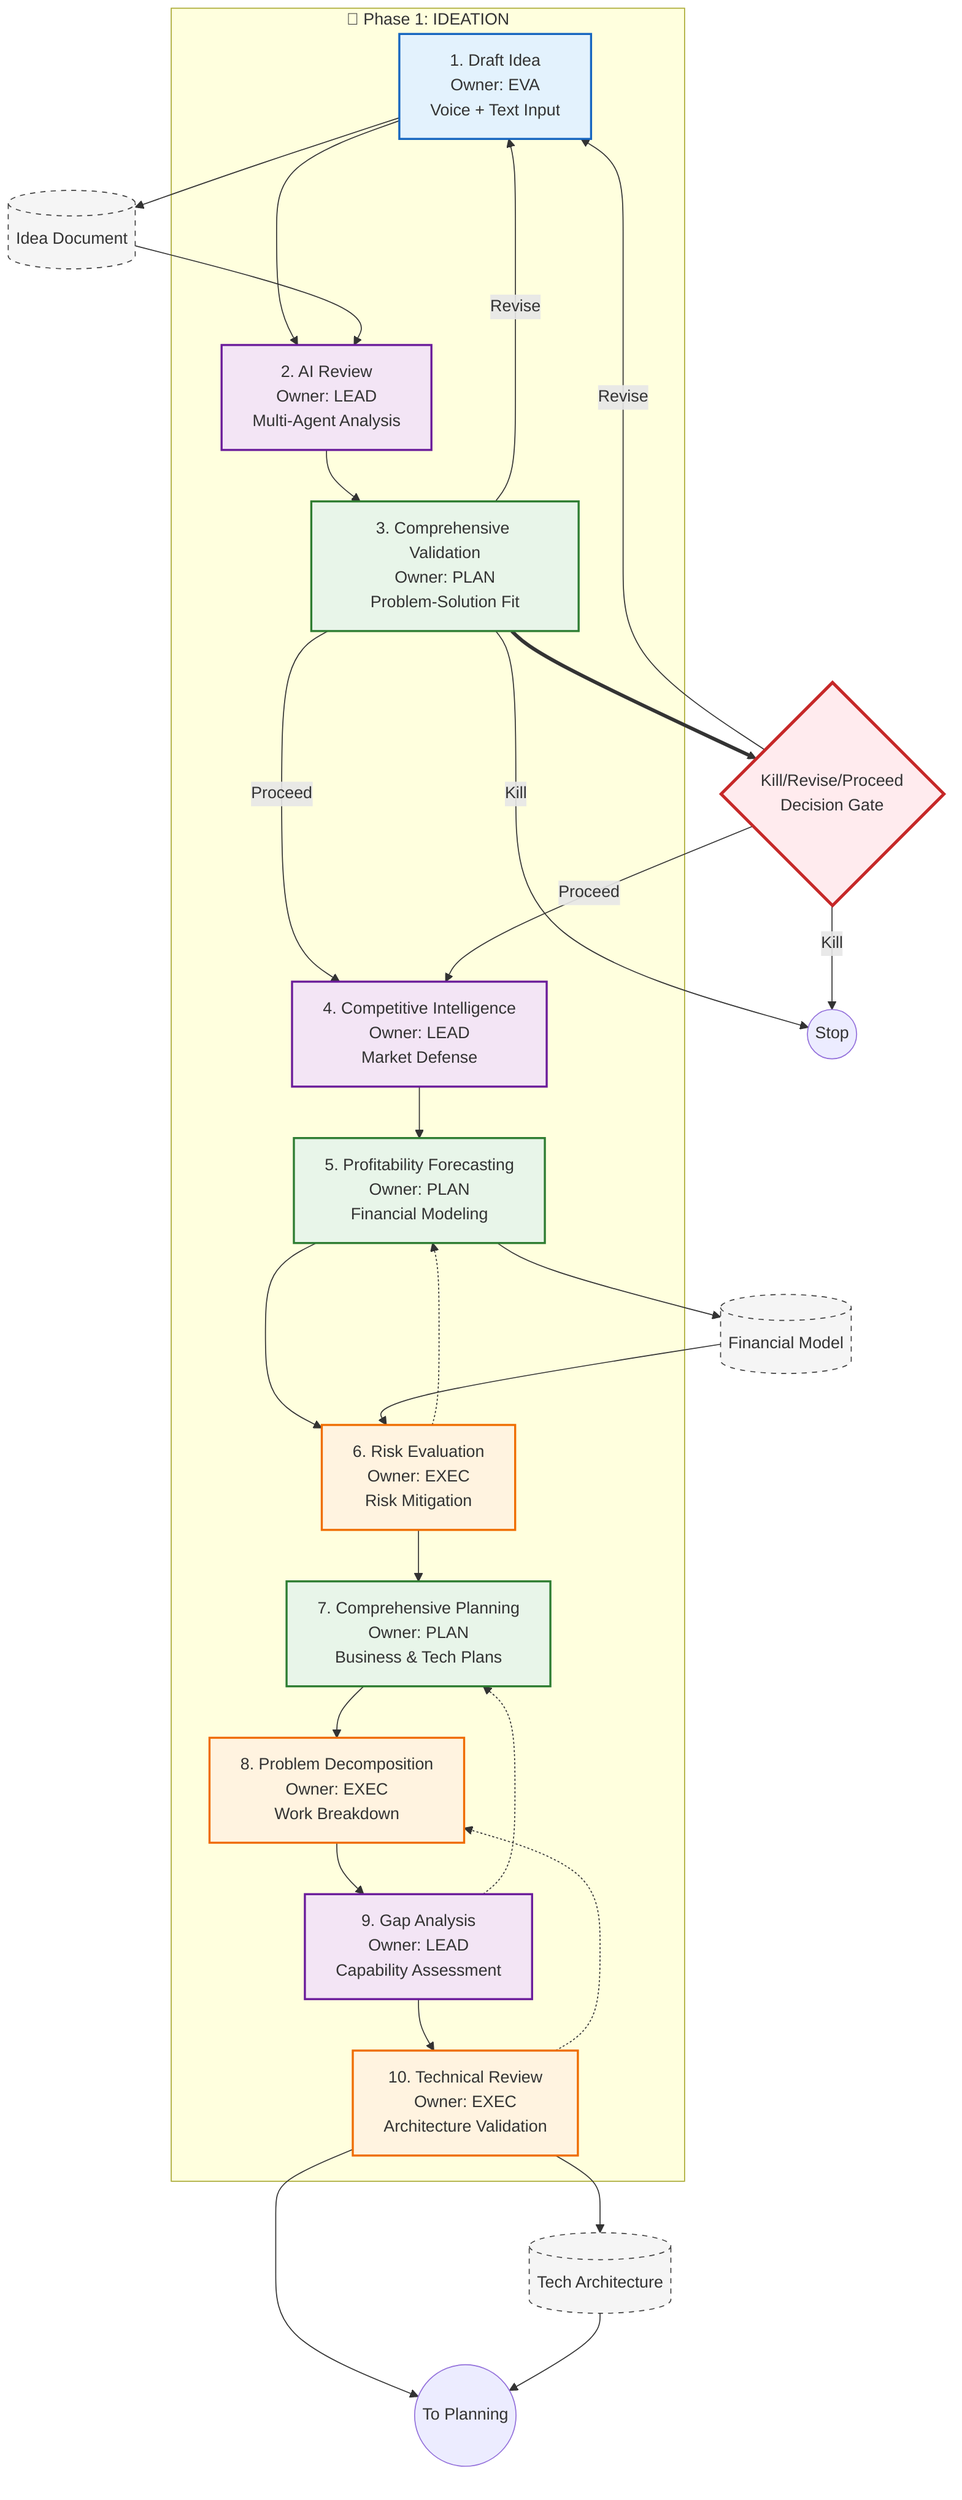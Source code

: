flowchart TB
%% Phase 1: IDEATION (Stages 1-10)
%% Focus: Idea validation and feasibility assessment

subgraph IDEATION["🎯 Phase 1: IDEATION"]
  S1["1. Draft Idea<br/>Owner: EVA<br/>Voice + Text Input"]
  S2["2. AI Review<br/>Owner: LEAD<br/>Multi-Agent Analysis"]
  S3["3. Comprehensive Validation<br/>Owner: PLAN<br/>Problem-Solution Fit"]
  S4["4. Competitive Intelligence<br/>Owner: LEAD<br/>Market Defense"]
  S5["5. Profitability Forecasting<br/>Owner: PLAN<br/>Financial Modeling"]
  S6["6. Risk Evaluation<br/>Owner: EXEC<br/>Risk Mitigation"]
  S7["7. Comprehensive Planning<br/>Owner: PLAN<br/>Business & Tech Plans"]
  S8["8. Problem Decomposition<br/>Owner: EXEC<br/>Work Breakdown"]
  S9["9. Gap Analysis<br/>Owner: LEAD<br/>Capability Assessment"]
  S10["10. Technical Review<br/>Owner: EXEC<br/>Architecture Validation"]
end

%% Sequential flow
S1 --> S2
S2 --> S3
S3 --> |"Proceed"| S4
S3 --> |"Kill"| STOP1(("Stop"))
S3 --> |"Revise"| S1
S4 --> S5
S5 --> S6
S6 --> S7
S7 --> S8
S8 --> S9
S9 --> S10
S10 --> NEXT(("To Planning"))

%% Key decision gates
S3 ==> GATE1{"Kill/Revise/Proceed<br/>Decision Gate"}
GATE1 --> |"Kill"| STOP1
GATE1 --> |"Revise"| S1
GATE1 --> |"Proceed"| S4

%% Feedback loops
S6 -.-> S5
S9 -.-> S7
S10 -.-> S8

%% Critical data flows
S1 --> DATA1[("Idea Document")]
DATA1 --> S2
S5 --> DATA2[("Financial Model")]
DATA2 --> S6
S10 --> DATA3[("Tech Architecture")]
DATA3 --> NEXT

classDef eva fill:#e3f2fd,stroke:#1565c0,stroke-width:2px
classDef lead fill:#f3e5f5,stroke:#6a1b9a,stroke-width:2px
classDef plan fill:#e8f5e9,stroke:#2e7d32,stroke-width:2px
classDef exec fill:#fff3e0,stroke:#ef6c00,stroke-width:2px
classDef gate fill:#ffebee,stroke:#c62828,stroke-width:3px
classDef data fill:#f5f5f5,stroke:#424242,stroke-width:1px,stroke-dasharray: 5 5

class S1 eva
class S2,S4,S9 lead
class S3,S5,S7 plan
class S6,S8,S10 exec
class GATE1 gate
class DATA1,DATA2,DATA3 data